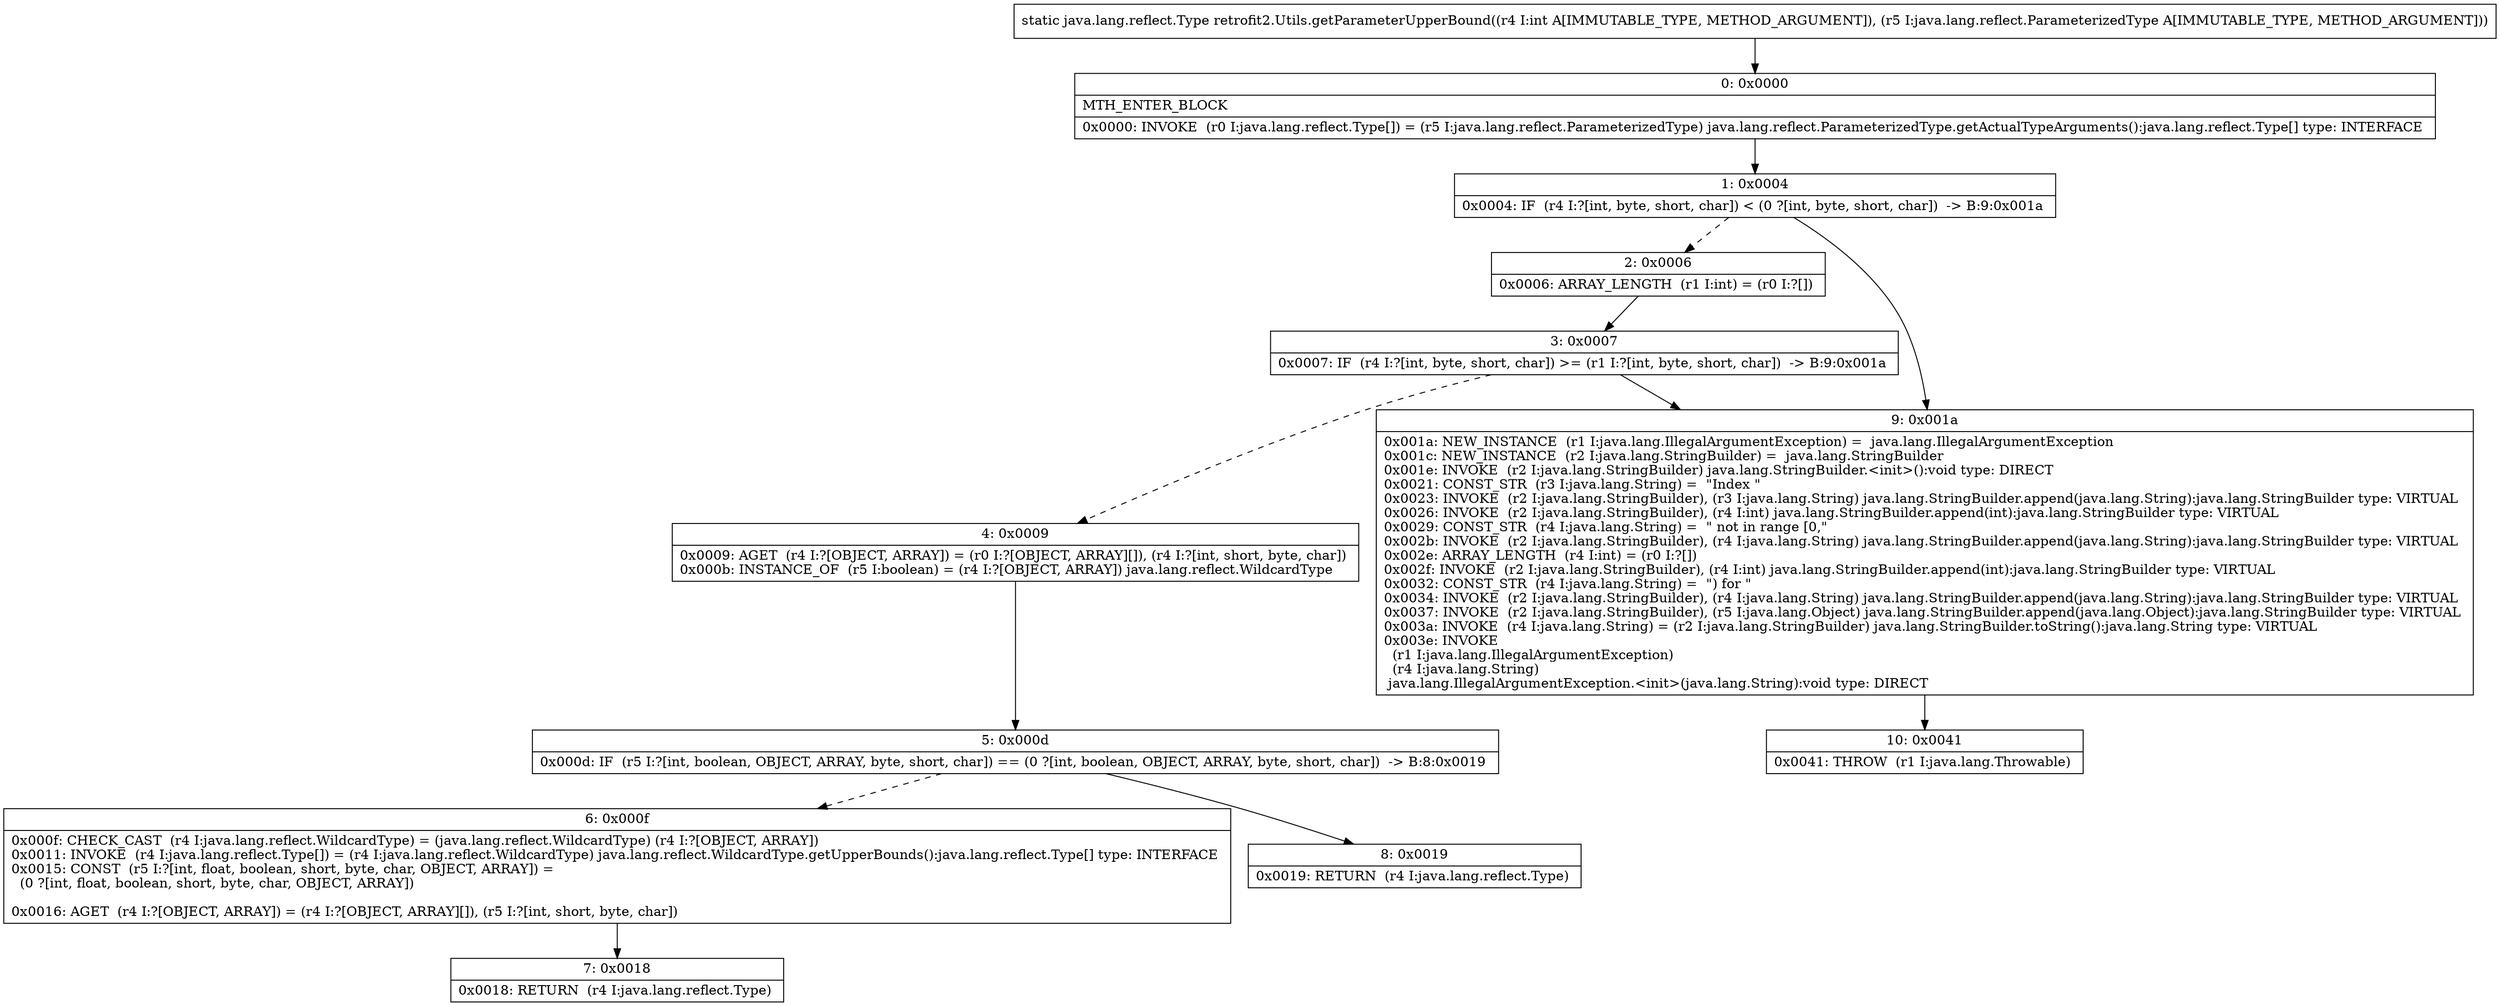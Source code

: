 digraph "CFG forretrofit2.Utils.getParameterUpperBound(ILjava\/lang\/reflect\/ParameterizedType;)Ljava\/lang\/reflect\/Type;" {
Node_0 [shape=record,label="{0\:\ 0x0000|MTH_ENTER_BLOCK\l|0x0000: INVOKE  (r0 I:java.lang.reflect.Type[]) = (r5 I:java.lang.reflect.ParameterizedType) java.lang.reflect.ParameterizedType.getActualTypeArguments():java.lang.reflect.Type[] type: INTERFACE \l}"];
Node_1 [shape=record,label="{1\:\ 0x0004|0x0004: IF  (r4 I:?[int, byte, short, char]) \< (0 ?[int, byte, short, char])  \-\> B:9:0x001a \l}"];
Node_2 [shape=record,label="{2\:\ 0x0006|0x0006: ARRAY_LENGTH  (r1 I:int) = (r0 I:?[]) \l}"];
Node_3 [shape=record,label="{3\:\ 0x0007|0x0007: IF  (r4 I:?[int, byte, short, char]) \>= (r1 I:?[int, byte, short, char])  \-\> B:9:0x001a \l}"];
Node_4 [shape=record,label="{4\:\ 0x0009|0x0009: AGET  (r4 I:?[OBJECT, ARRAY]) = (r0 I:?[OBJECT, ARRAY][]), (r4 I:?[int, short, byte, char]) \l0x000b: INSTANCE_OF  (r5 I:boolean) = (r4 I:?[OBJECT, ARRAY]) java.lang.reflect.WildcardType \l}"];
Node_5 [shape=record,label="{5\:\ 0x000d|0x000d: IF  (r5 I:?[int, boolean, OBJECT, ARRAY, byte, short, char]) == (0 ?[int, boolean, OBJECT, ARRAY, byte, short, char])  \-\> B:8:0x0019 \l}"];
Node_6 [shape=record,label="{6\:\ 0x000f|0x000f: CHECK_CAST  (r4 I:java.lang.reflect.WildcardType) = (java.lang.reflect.WildcardType) (r4 I:?[OBJECT, ARRAY]) \l0x0011: INVOKE  (r4 I:java.lang.reflect.Type[]) = (r4 I:java.lang.reflect.WildcardType) java.lang.reflect.WildcardType.getUpperBounds():java.lang.reflect.Type[] type: INTERFACE \l0x0015: CONST  (r5 I:?[int, float, boolean, short, byte, char, OBJECT, ARRAY]) = \l  (0 ?[int, float, boolean, short, byte, char, OBJECT, ARRAY])\l \l0x0016: AGET  (r4 I:?[OBJECT, ARRAY]) = (r4 I:?[OBJECT, ARRAY][]), (r5 I:?[int, short, byte, char]) \l}"];
Node_7 [shape=record,label="{7\:\ 0x0018|0x0018: RETURN  (r4 I:java.lang.reflect.Type) \l}"];
Node_8 [shape=record,label="{8\:\ 0x0019|0x0019: RETURN  (r4 I:java.lang.reflect.Type) \l}"];
Node_9 [shape=record,label="{9\:\ 0x001a|0x001a: NEW_INSTANCE  (r1 I:java.lang.IllegalArgumentException) =  java.lang.IllegalArgumentException \l0x001c: NEW_INSTANCE  (r2 I:java.lang.StringBuilder) =  java.lang.StringBuilder \l0x001e: INVOKE  (r2 I:java.lang.StringBuilder) java.lang.StringBuilder.\<init\>():void type: DIRECT \l0x0021: CONST_STR  (r3 I:java.lang.String) =  \"Index \" \l0x0023: INVOKE  (r2 I:java.lang.StringBuilder), (r3 I:java.lang.String) java.lang.StringBuilder.append(java.lang.String):java.lang.StringBuilder type: VIRTUAL \l0x0026: INVOKE  (r2 I:java.lang.StringBuilder), (r4 I:int) java.lang.StringBuilder.append(int):java.lang.StringBuilder type: VIRTUAL \l0x0029: CONST_STR  (r4 I:java.lang.String) =  \" not in range [0,\" \l0x002b: INVOKE  (r2 I:java.lang.StringBuilder), (r4 I:java.lang.String) java.lang.StringBuilder.append(java.lang.String):java.lang.StringBuilder type: VIRTUAL \l0x002e: ARRAY_LENGTH  (r4 I:int) = (r0 I:?[]) \l0x002f: INVOKE  (r2 I:java.lang.StringBuilder), (r4 I:int) java.lang.StringBuilder.append(int):java.lang.StringBuilder type: VIRTUAL \l0x0032: CONST_STR  (r4 I:java.lang.String) =  \") for \" \l0x0034: INVOKE  (r2 I:java.lang.StringBuilder), (r4 I:java.lang.String) java.lang.StringBuilder.append(java.lang.String):java.lang.StringBuilder type: VIRTUAL \l0x0037: INVOKE  (r2 I:java.lang.StringBuilder), (r5 I:java.lang.Object) java.lang.StringBuilder.append(java.lang.Object):java.lang.StringBuilder type: VIRTUAL \l0x003a: INVOKE  (r4 I:java.lang.String) = (r2 I:java.lang.StringBuilder) java.lang.StringBuilder.toString():java.lang.String type: VIRTUAL \l0x003e: INVOKE  \l  (r1 I:java.lang.IllegalArgumentException)\l  (r4 I:java.lang.String)\l java.lang.IllegalArgumentException.\<init\>(java.lang.String):void type: DIRECT \l}"];
Node_10 [shape=record,label="{10\:\ 0x0041|0x0041: THROW  (r1 I:java.lang.Throwable) \l}"];
MethodNode[shape=record,label="{static java.lang.reflect.Type retrofit2.Utils.getParameterUpperBound((r4 I:int A[IMMUTABLE_TYPE, METHOD_ARGUMENT]), (r5 I:java.lang.reflect.ParameterizedType A[IMMUTABLE_TYPE, METHOD_ARGUMENT])) }"];
MethodNode -> Node_0;
Node_0 -> Node_1;
Node_1 -> Node_2[style=dashed];
Node_1 -> Node_9;
Node_2 -> Node_3;
Node_3 -> Node_4[style=dashed];
Node_3 -> Node_9;
Node_4 -> Node_5;
Node_5 -> Node_6[style=dashed];
Node_5 -> Node_8;
Node_6 -> Node_7;
Node_9 -> Node_10;
}

